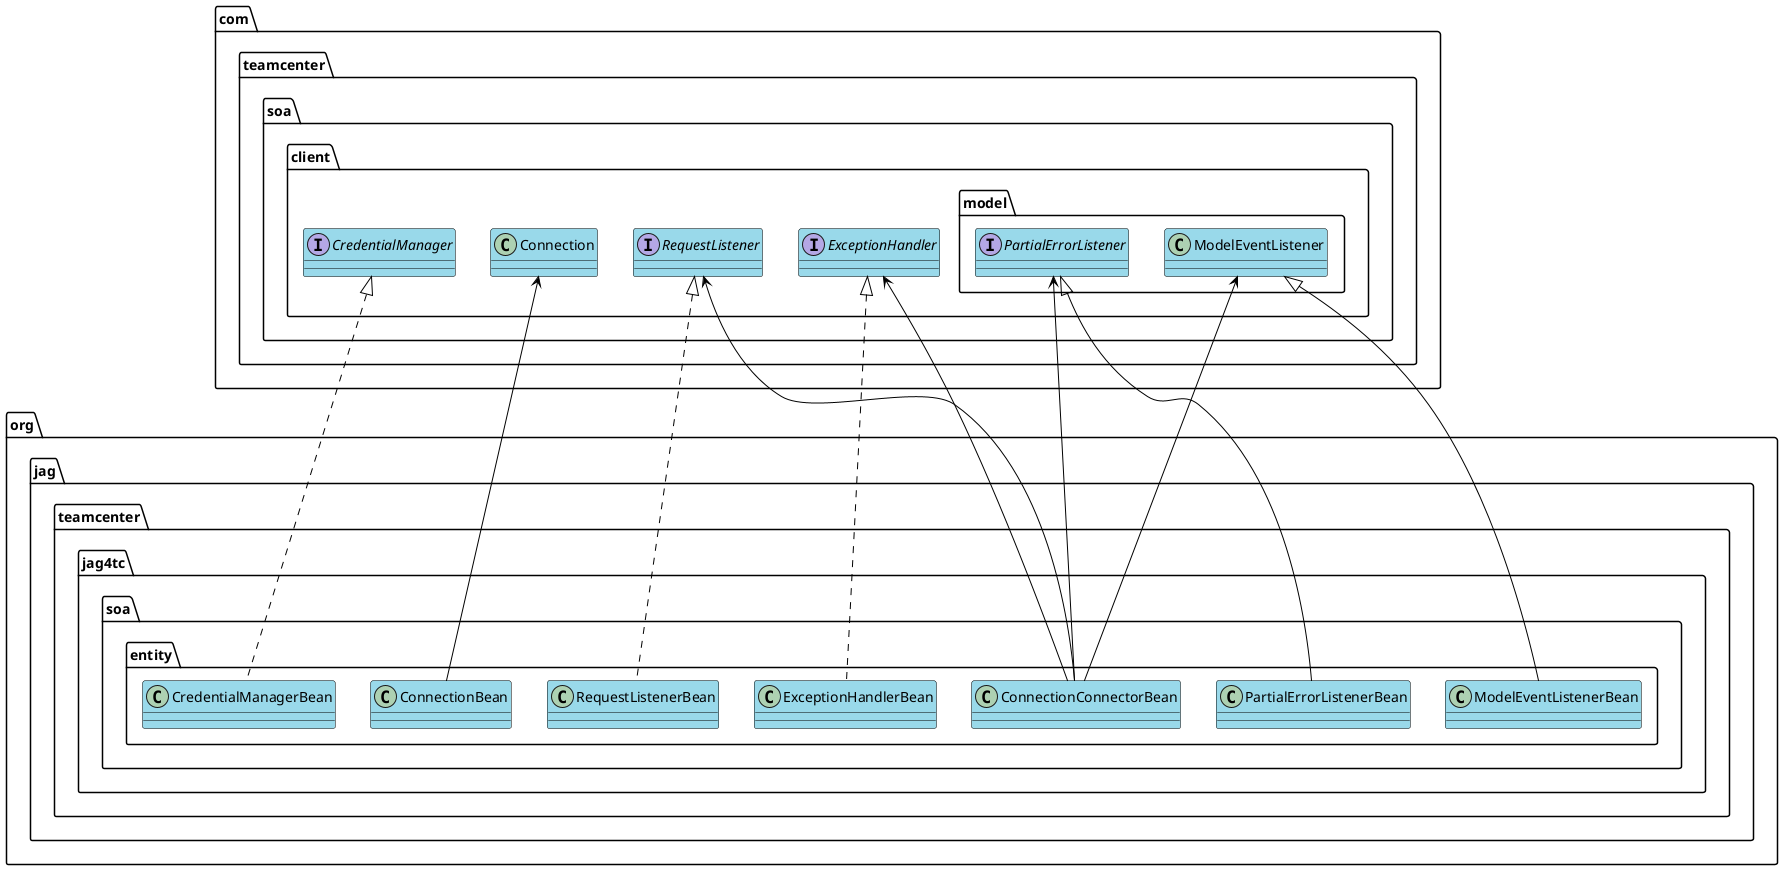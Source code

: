 @startuml
skinparam class {
    BackgroundColor #99D9EA
    BorderColor black
    ArrowColor black
}

namespace com.teamcenter.soa.client {
    class Connection
    interface ExceptionHandler
    interface CredentialManager
    interface RequestListener

    namespace model {
        class ModelEventListener
        interface PartialErrorListener
    }
}

namespace org.jag.teamcenter.jag4tc.soa.entity {
    class ConnectionBean
    class ExceptionHandlerBean
    class ConnectionConnectorBean
    class CredentialManagerBean
    class RequestListenerBean
    class ModelEventListenerBean
    class PartialErrorListenerBean

    com.teamcenter.soa.client.Connection <-- ConnectionBean
    com.teamcenter.soa.client.ExceptionHandler <|.. ExceptionHandlerBean
    com.teamcenter.soa.client.ExceptionHandler <-- ConnectionConnectorBean
    com.teamcenter.soa.client.CredentialManager <|.. CredentialManagerBean
    com.teamcenter.soa.client.RequestListener <|.. RequestListenerBean
    com.teamcenter.soa.client.RequestListener <-- ConnectionConnectorBean
    com.teamcenter.soa.client.model.ModelEventListener <|-- ModelEventListenerBean
    com.teamcenter.soa.client.model.ModelEventListener <-- ConnectionConnectorBean
    com.teamcenter.soa.client.model.PartialErrorListener <|-- PartialErrorListenerBean
    com.teamcenter.soa.client.model.PartialErrorListener <-- ConnectionConnectorBean
}

@enduml
